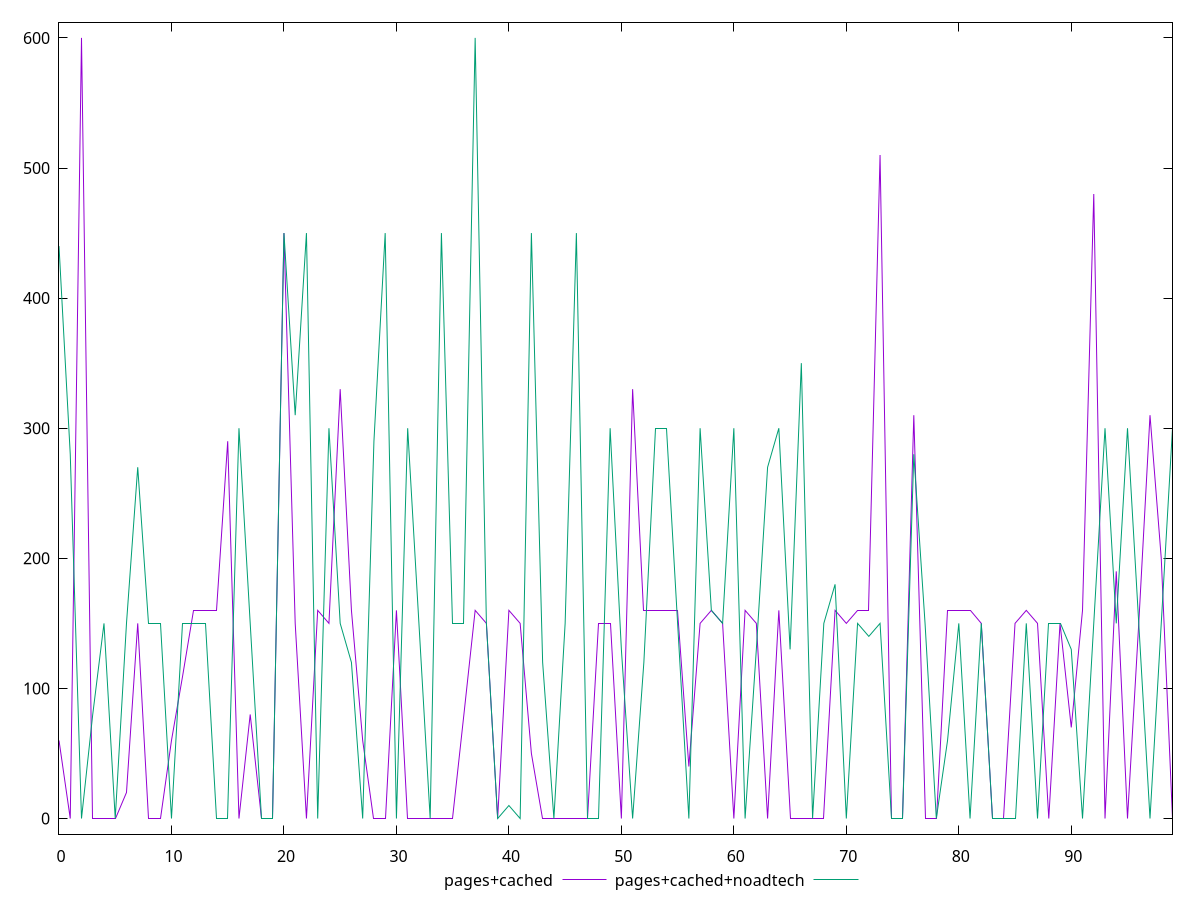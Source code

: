 reset

$pagesCached <<EOF
0 60
1 0
2 600
3 0
4 0
5 0
6 20
7 150
8 0
9 0
10 60
11 110
12 160
13 160
14 160
15 290
16 0
17 80
18 0
19 0
20 450
21 150
22 0
23 160
24 150
25 330
26 160
27 60
28 0
29 0
30 160
31 0
32 0
33 0
34 0
35 0
36 80
37 160
38 150
39 0
40 160
41 150
42 50
43 0
44 0
45 0
46 0
47 0
48 150
49 150
50 0
51 330
52 160
53 160
54 160
55 160
56 40
57 150
58 160
59 150
60 0
61 160
62 150
63 0
64 160
65 0
66 0
67 0
68 0
69 160
70 150
71 160
72 160
73 510
74 0
75 0
76 310
77 0
78 0
79 160
80 160
81 160
82 150
83 0
84 0
85 150
86 160
87 150
88 0
89 150
90 70
91 160
92 480
93 0
94 190
95 0
96 150
97 310
98 200
99 0
EOF

$pagesCachedNoadtech <<EOF
0 440
1 280
2 0
3 80
4 150
5 0
6 150
7 270
8 150
9 150
10 0
11 150
12 150
13 150
14 0
15 0
16 300
17 150
18 0
19 0
20 450
21 310
22 450
23 0
24 300
25 150
26 120
27 0
28 290
29 450
30 0
31 300
32 150
33 0
34 450
35 150
36 150
37 600
38 150
39 0
40 10
41 0
42 450
43 120
44 0
45 150
46 450
47 0
48 0
49 300
50 130
51 0
52 120
53 300
54 300
55 150
56 0
57 300
58 160
59 150
60 300
61 0
62 130
63 270
64 300
65 130
66 350
67 0
68 150
69 180
70 0
71 150
72 140
73 150
74 0
75 0
76 280
77 150
78 0
79 60
80 150
81 0
82 150
83 0
84 0
85 0
86 150
87 0
88 150
89 150
90 130
91 0
92 150
93 300
94 150
95 300
96 150
97 0
98 150
99 300
EOF

set key outside below
set xrange [0:99]
set yrange [-12:612]
set trange [-12:612]
set terminal svg size 640, 520 enhanced background rgb 'white'
set output "report_00015_2021-02-09T16-11-33.973Z/unused-css-rules/comparison/line/1_vs_2.svg"

plot $pagesCached title "pages+cached" with line, \
     $pagesCachedNoadtech title "pages+cached+noadtech" with line

reset
